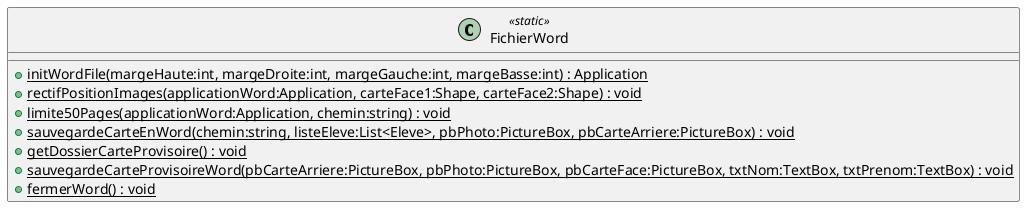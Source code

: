 @startuml
class FichierWord <<static>> {
    + {static} initWordFile(margeHaute:int, margeDroite:int, margeGauche:int, margeBasse:int) : Application
    + {static} rectifPositionImages(applicationWord:Application, carteFace1:Shape, carteFace2:Shape) : void
    + {static} limite50Pages(applicationWord:Application, chemin:string) : void
    + {static} sauvegardeCarteEnWord(chemin:string, listeEleve:List<Eleve>, pbPhoto:PictureBox, pbCarteArriere:PictureBox) : void
    + {static} getDossierCarteProvisoire() : void
    + {static} sauvegardeCarteProvisoireWord(pbCarteArriere:PictureBox, pbPhoto:PictureBox, pbCarteFace:PictureBox, txtNom:TextBox, txtPrenom:TextBox) : void
    + {static} fermerWord() : void
}
@enduml
